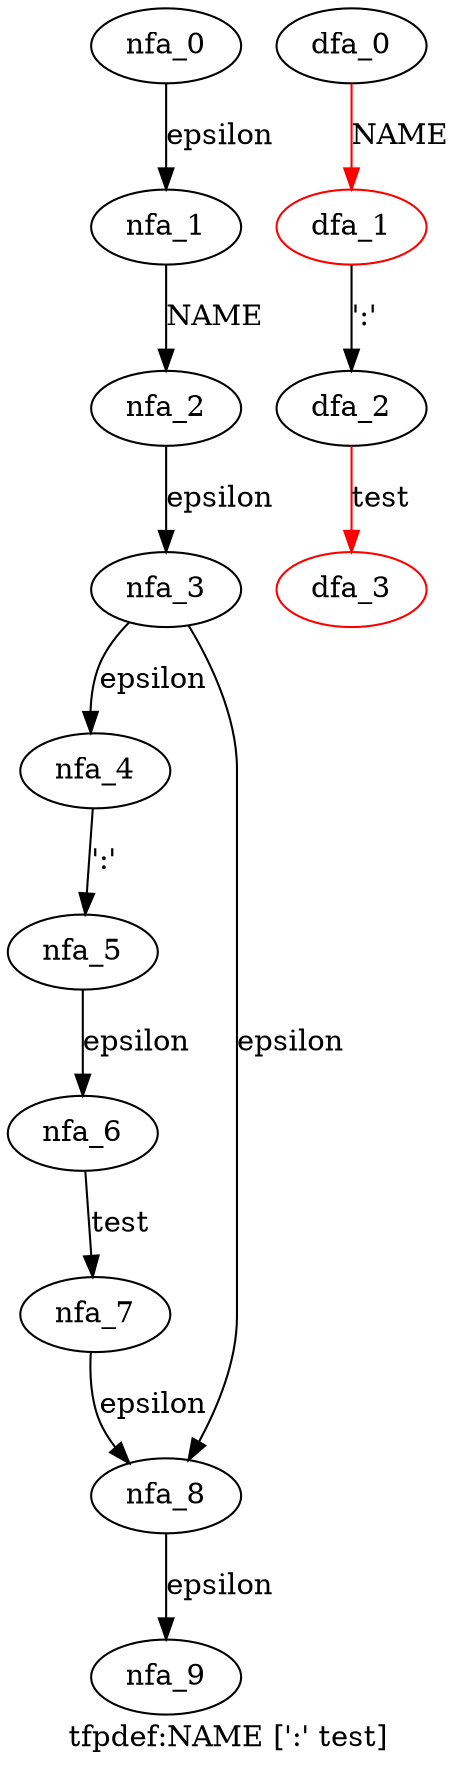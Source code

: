 digraph tfpdef {
 graph[label="tfpdef:NAME [':' test]"]
 subgraph tfpdef_nfa {
  nfa_0->nfa_1[label="epsilon"]
  nfa_1->nfa_2[label="NAME"]
  nfa_2->nfa_3[label="epsilon"]
  nfa_3->nfa_4[label="epsilon"]
  nfa_4->nfa_5[label="':'"]
  nfa_5->nfa_6[label="epsilon"]
  nfa_6->nfa_7[label="test"]
  nfa_7->nfa_8[label="epsilon"]
  nfa_8->nfa_9[label="epsilon"]
  nfa_3->nfa_8[label="epsilon"]
  }
 subgraph tfpdef_dfa {
  dfa_0->dfa_1[label="NAME",color=red]
  dfa_1->dfa_2[label="':'"]
  dfa_2->dfa_3[label="test",color=red]
  dfa_1[color=red]
  dfa_3[color=red]
  }
}
